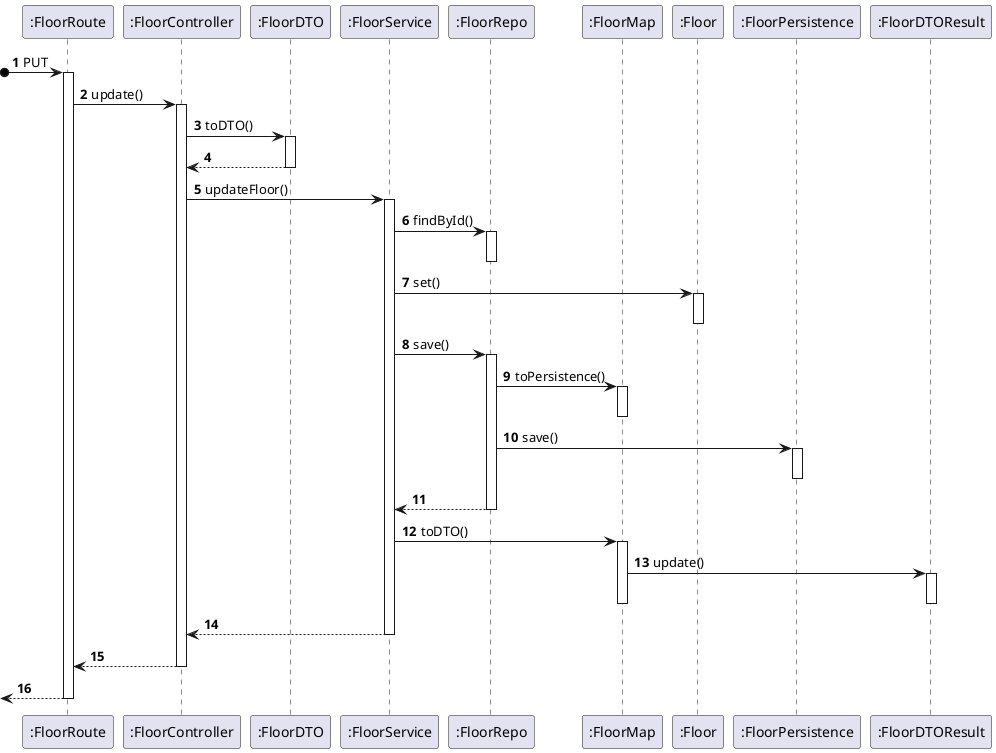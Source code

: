 @startuml

autonumber

participant ":FloorRoute" as Route
participant ":FloorController" as Controller
participant ":FloorDTO" as DTO
participant ":FloorService" as Service
participant ":FloorRepo" as Repo
participant ":FloorMap" as Map
participant ":Floor" as Floor

participant ":FloorPersistence" as Persistence
participant ":FloorDTOResult" as DTOResult

?o->Route: PUT
activate Route

Route -> Controller: update()
activate Controller

Controller -> DTO: toDTO()
activate DTO

DTO --> Controller:
deactivate DTO

Controller -> Service: updateFloor()
activate Service
Service -> Repo: findById()
activate Repo
deactivate Repo

Service -> Floor: set()
activate Floor
deactivate Floor

Service -> Repo: save()
activate Repo

Repo -> Map: toPersistence()
activate Map
deactivate Map

Repo -> Persistence: save()
activate Persistence
deactivate Persistence



Repo --> Service:
deactivate Repo

Service -> Map: toDTO()
activate Map
Map -> DTOResult: update()
activate DTOResult
deactivate DTOResult
deactivate Map

Service --> Controller:
deactivate Service

Controller --> Route:
deactivate Controller

<--Route:
deactivate Route


@enduml
